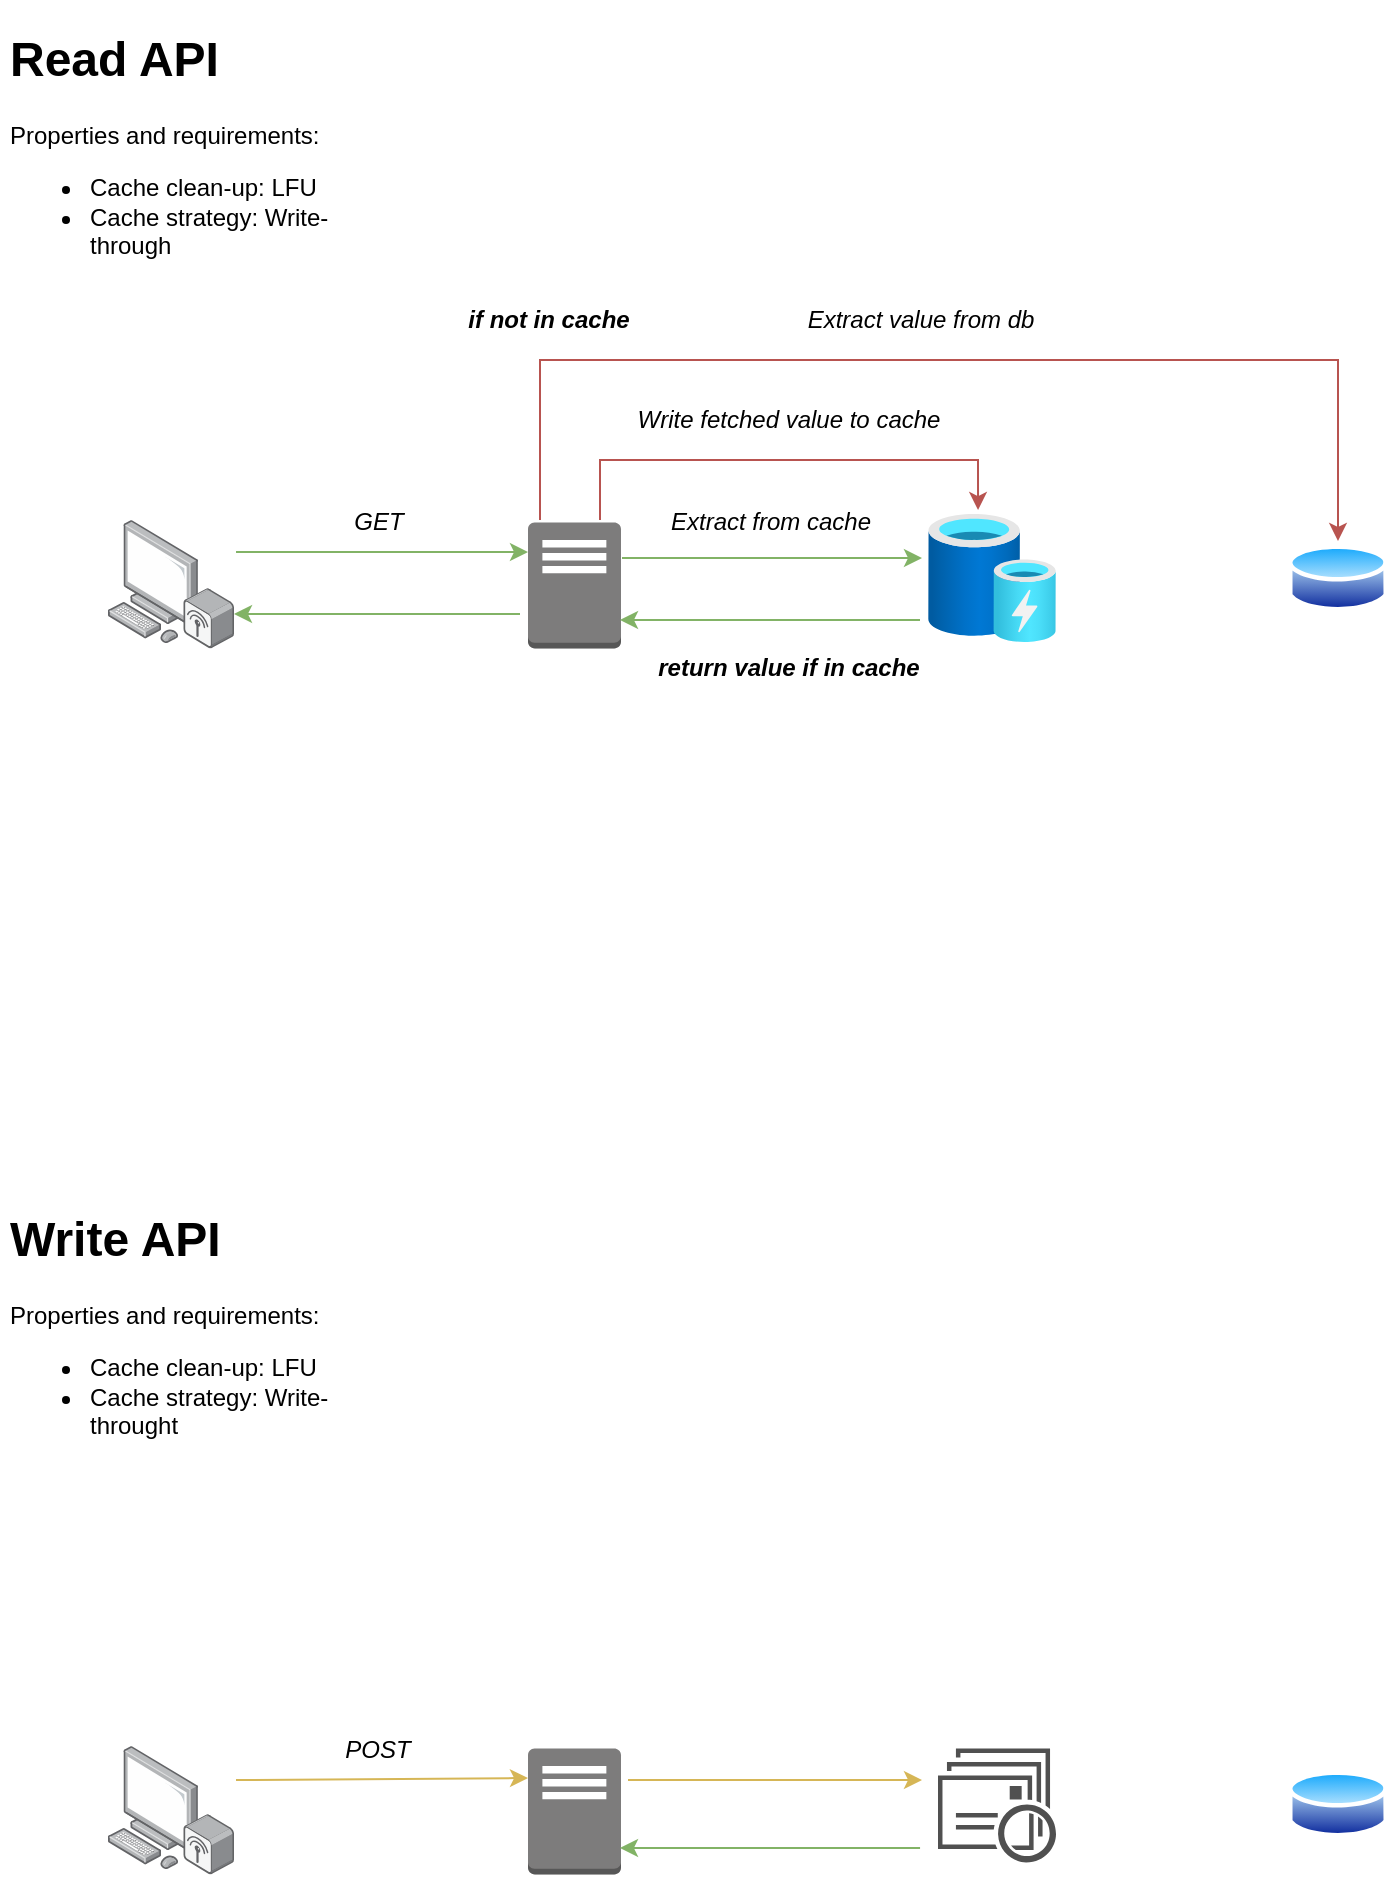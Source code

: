<mxfile version="15.8.2" type="device"><diagram id="cAs0WMytsXl1lUobe6Vp" name="Page-1"><mxGraphModel dx="1042" dy="598" grid="1" gridSize="10" guides="1" tooltips="1" connect="1" arrows="1" fold="1" page="1" pageScale="1" pageWidth="827" pageHeight="1169" math="0" shadow="0"><root><mxCell id="0"/><mxCell id="1" parent="0"/><mxCell id="VCbWkwaaln7eAbkOwOw8-3" value="" style="aspect=fixed;html=1;points=[];align=center;image;fontSize=12;image=img/lib/azure2/general/Cache.svg;" vertex="1" parent="1"><mxGeometry x="504" y="287" width="64" height="64" as="geometry"/></mxCell><mxCell id="VCbWkwaaln7eAbkOwOw8-5" value="" style="aspect=fixed;perimeter=ellipsePerimeter;html=1;align=center;shadow=0;dashed=0;spacingTop=3;image;image=img/lib/active_directory/database.svg;" vertex="1" parent="1"><mxGeometry x="684" y="300.5" width="50" height="37" as="geometry"/></mxCell><mxCell id="VCbWkwaaln7eAbkOwOw8-6" value="" style="points=[];aspect=fixed;html=1;align=center;shadow=0;dashed=0;image;image=img/lib/allied_telesis/computer_and_terminals/Personal_Computer_Wireless.svg;" vertex="1" parent="1"><mxGeometry x="94" y="290" width="63" height="64.2" as="geometry"/></mxCell><mxCell id="VCbWkwaaln7eAbkOwOw8-7" value="" style="outlineConnect=0;dashed=0;verticalLabelPosition=bottom;verticalAlign=top;align=center;html=1;shape=mxgraph.aws3.traditional_server;fillColor=#7D7C7C;gradientColor=none;" vertex="1" parent="1"><mxGeometry x="304" y="291.2" width="46.5" height="63" as="geometry"/></mxCell><mxCell id="VCbWkwaaln7eAbkOwOw8-8" value="&lt;h1&gt;Read API&lt;/h1&gt;&lt;div&gt;Properties and requirements:&lt;/div&gt;&lt;p&gt;&lt;/p&gt;&lt;ul&gt;&lt;li&gt;Cache clean-up: LFU&amp;nbsp;&lt;/li&gt;&lt;li&gt;Cache strategy: Write-through&lt;/li&gt;&lt;/ul&gt;&lt;p&gt;&lt;/p&gt;" style="text;html=1;strokeColor=none;fillColor=none;spacing=5;spacingTop=-20;whiteSpace=wrap;overflow=hidden;rounded=0;" vertex="1" parent="1"><mxGeometry x="40" y="40" width="200" height="180" as="geometry"/></mxCell><mxCell id="VCbWkwaaln7eAbkOwOw8-11" value="&lt;h1&gt;Write API&lt;/h1&gt;&lt;div&gt;Properties and requirements:&lt;/div&gt;&lt;p&gt;&lt;ul&gt;&lt;li&gt;Cache clean-up: LFU&lt;/li&gt;&lt;li&gt;Cache strategy: Write-throught&lt;/li&gt;&lt;/ul&gt;&lt;/p&gt;" style="text;html=1;strokeColor=none;fillColor=none;spacing=5;spacingTop=-20;whiteSpace=wrap;overflow=hidden;rounded=0;" vertex="1" parent="1"><mxGeometry x="40" y="630" width="200" height="170" as="geometry"/></mxCell><mxCell id="VCbWkwaaln7eAbkOwOw8-13" value="" style="aspect=fixed;perimeter=ellipsePerimeter;html=1;align=center;shadow=0;dashed=0;spacingTop=3;image;image=img/lib/active_directory/database.svg;" vertex="1" parent="1"><mxGeometry x="684" y="913.5" width="50" height="37" as="geometry"/></mxCell><mxCell id="VCbWkwaaln7eAbkOwOw8-15" value="" style="points=[];aspect=fixed;html=1;align=center;shadow=0;dashed=0;image;image=img/lib/allied_telesis/computer_and_terminals/Personal_Computer_Wireless.svg;" vertex="1" parent="1"><mxGeometry x="94" y="903" width="63" height="64.2" as="geometry"/></mxCell><mxCell id="VCbWkwaaln7eAbkOwOw8-16" value="" style="outlineConnect=0;dashed=0;verticalLabelPosition=bottom;verticalAlign=top;align=center;html=1;shape=mxgraph.aws3.traditional_server;fillColor=#7D7C7C;gradientColor=none;" vertex="1" parent="1"><mxGeometry x="304" y="904.2" width="46.5" height="63" as="geometry"/></mxCell><mxCell id="VCbWkwaaln7eAbkOwOw8-17" value="POST" style="text;html=1;strokeColor=none;fillColor=none;align=center;verticalAlign=middle;whiteSpace=wrap;rounded=0;fontStyle=2" vertex="1" parent="1"><mxGeometry x="199" y="890" width="60" height="30" as="geometry"/></mxCell><mxCell id="VCbWkwaaln7eAbkOwOw8-18" value="GET" style="text;html=1;align=center;verticalAlign=middle;resizable=0;points=[];autosize=1;strokeColor=none;fillColor=none;fontStyle=2" vertex="1" parent="1"><mxGeometry x="204" y="280.5" width="50" height="20" as="geometry"/></mxCell><mxCell id="VCbWkwaaln7eAbkOwOw8-21" value="" style="endArrow=classic;html=1;rounded=0;fillColor=#fff2cc;strokeColor=#d6b656;" edge="1" parent="1"><mxGeometry width="50" height="50" relative="1" as="geometry"><mxPoint x="354" y="920" as="sourcePoint"/><mxPoint x="501" y="920" as="targetPoint"/></mxGeometry></mxCell><mxCell id="VCbWkwaaln7eAbkOwOw8-22" value="" style="endArrow=classic;html=1;rounded=0;entryX=0.989;entryY=0.79;entryDx=0;entryDy=0;entryPerimeter=0;exitX=-0.062;exitY=0.844;exitDx=0;exitDy=0;exitPerimeter=0;fillColor=#d5e8d4;strokeColor=#82b366;" edge="1" parent="1" target="VCbWkwaaln7eAbkOwOw8-16"><mxGeometry width="50" height="50" relative="1" as="geometry"><mxPoint x="500.032" y="954.016" as="sourcePoint"/><mxPoint x="512.016" y="929.008" as="targetPoint"/></mxGeometry></mxCell><mxCell id="VCbWkwaaln7eAbkOwOw8-23" value="" style="endArrow=classic;html=1;rounded=0;exitX=1.016;exitY=0.265;exitDx=0;exitDy=0;exitPerimeter=0;entryX=0;entryY=0.235;entryDx=0;entryDy=0;entryPerimeter=0;fillColor=#fff2cc;strokeColor=#d6b656;" edge="1" parent="1" source="VCbWkwaaln7eAbkOwOw8-15" target="VCbWkwaaln7eAbkOwOw8-16"><mxGeometry width="50" height="50" relative="1" as="geometry"><mxPoint x="474" y="900" as="sourcePoint"/><mxPoint x="524" y="850" as="targetPoint"/></mxGeometry></mxCell><mxCell id="VCbWkwaaln7eAbkOwOw8-24" value="" style="endArrow=classic;html=1;rounded=0;exitX=1.016;exitY=0.249;exitDx=0;exitDy=0;exitPerimeter=0;entryX=0;entryY=0.235;entryDx=0;entryDy=0;entryPerimeter=0;fillColor=#d5e8d4;strokeColor=#82b366;" edge="1" parent="1" source="VCbWkwaaln7eAbkOwOw8-6" target="VCbWkwaaln7eAbkOwOw8-7"><mxGeometry width="50" height="50" relative="1" as="geometry"><mxPoint x="344" y="520" as="sourcePoint"/><mxPoint x="394" y="470" as="targetPoint"/></mxGeometry></mxCell><mxCell id="VCbWkwaaln7eAbkOwOw8-26" value="" style="sketch=0;pointerEvents=1;shadow=0;dashed=0;html=1;strokeColor=none;fillColor=#505050;labelPosition=center;verticalLabelPosition=bottom;verticalAlign=top;outlineConnect=0;align=center;shape=mxgraph.office.communications.queue_viewer;" vertex="1" parent="1"><mxGeometry x="509" y="904.2" width="59" height="57" as="geometry"/></mxCell><mxCell id="VCbWkwaaln7eAbkOwOw8-28" value="" style="endArrow=classic;html=1;rounded=0;fillColor=#d5e8d4;strokeColor=#82b366;" edge="1" parent="1"><mxGeometry width="50" height="50" relative="1" as="geometry"><mxPoint x="351" y="309" as="sourcePoint"/><mxPoint x="501" y="309" as="targetPoint"/></mxGeometry></mxCell><mxCell id="VCbWkwaaln7eAbkOwOw8-29" value="Extract from cache" style="text;html=1;align=center;verticalAlign=middle;resizable=0;points=[];autosize=1;strokeColor=none;fillColor=none;fontStyle=2" vertex="1" parent="1"><mxGeometry x="354.5" y="280.5" width="140" height="20" as="geometry"/></mxCell><mxCell id="VCbWkwaaln7eAbkOwOw8-31" value="" style="endArrow=classic;html=1;rounded=0;fillColor=#f8cecc;strokeColor=#b85450;entryX=0.5;entryY=0;entryDx=0;entryDy=0;" edge="1" parent="1" target="VCbWkwaaln7eAbkOwOw8-5"><mxGeometry width="50" height="50" relative="1" as="geometry"><mxPoint x="310" y="290" as="sourcePoint"/><mxPoint x="680" y="310" as="targetPoint"/><Array as="points"><mxPoint x="310" y="240"/><mxPoint x="310" y="210"/><mxPoint x="540" y="210"/><mxPoint x="709" y="210"/><mxPoint x="709" y="260"/></Array></mxGeometry></mxCell><mxCell id="VCbWkwaaln7eAbkOwOw8-32" value="Extract value from db" style="text;html=1;align=center;verticalAlign=middle;resizable=0;points=[];autosize=1;strokeColor=none;fillColor=none;fontStyle=2" vertex="1" parent="1"><mxGeometry x="420" y="180" width="160" height="20" as="geometry"/></mxCell><mxCell id="VCbWkwaaln7eAbkOwOw8-37" value="" style="endArrow=classic;html=1;rounded=0;fillColor=#d5e8d4;strokeColor=#82b366;" edge="1" parent="1"><mxGeometry width="50" height="50" relative="1" as="geometry"><mxPoint x="500" y="340" as="sourcePoint"/><mxPoint x="350" y="340" as="targetPoint"/></mxGeometry></mxCell><mxCell id="VCbWkwaaln7eAbkOwOw8-38" value="if not in cache&lt;br&gt;" style="text;html=1;align=center;verticalAlign=middle;resizable=0;points=[];autosize=1;strokeColor=none;fillColor=none;fontStyle=3" vertex="1" parent="1"><mxGeometry x="254" y="180" width="120" height="20" as="geometry"/></mxCell><mxCell id="VCbWkwaaln7eAbkOwOw8-39" value="return value if in cache" style="text;html=1;align=center;verticalAlign=middle;resizable=0;points=[];autosize=1;strokeColor=none;fillColor=none;fontStyle=3" vertex="1" parent="1"><mxGeometry x="344" y="354.2" width="180" height="20" as="geometry"/></mxCell><mxCell id="VCbWkwaaln7eAbkOwOw8-40" value="" style="endArrow=classic;html=1;rounded=0;entryX=0.391;entryY=-0.031;entryDx=0;entryDy=0;entryPerimeter=0;fillColor=#f8cecc;strokeColor=#b85450;" edge="1" parent="1" target="VCbWkwaaln7eAbkOwOw8-3"><mxGeometry width="50" height="50" relative="1" as="geometry"><mxPoint x="340" y="290" as="sourcePoint"/><mxPoint x="340" y="260" as="targetPoint"/><Array as="points"><mxPoint x="340" y="260"/><mxPoint x="529" y="260"/></Array></mxGeometry></mxCell><mxCell id="VCbWkwaaln7eAbkOwOw8-41" value="Write fetched value to cache" style="text;html=1;align=center;verticalAlign=middle;resizable=0;points=[];autosize=1;strokeColor=none;fillColor=none;fontStyle=2" vertex="1" parent="1"><mxGeometry x="334" y="230" width="200" height="20" as="geometry"/></mxCell><mxCell id="VCbWkwaaln7eAbkOwOw8-42" value="" style="endArrow=classic;html=1;rounded=0;strokeColor=#82b366;entryX=1;entryY=0.732;entryDx=0;entryDy=0;entryPerimeter=0;fillColor=#d5e8d4;" edge="1" parent="1" target="VCbWkwaaln7eAbkOwOw8-6"><mxGeometry width="50" height="50" relative="1" as="geometry"><mxPoint x="300" y="337" as="sourcePoint"/><mxPoint x="400" y="260" as="targetPoint"/></mxGeometry></mxCell></root></mxGraphModel></diagram></mxfile>